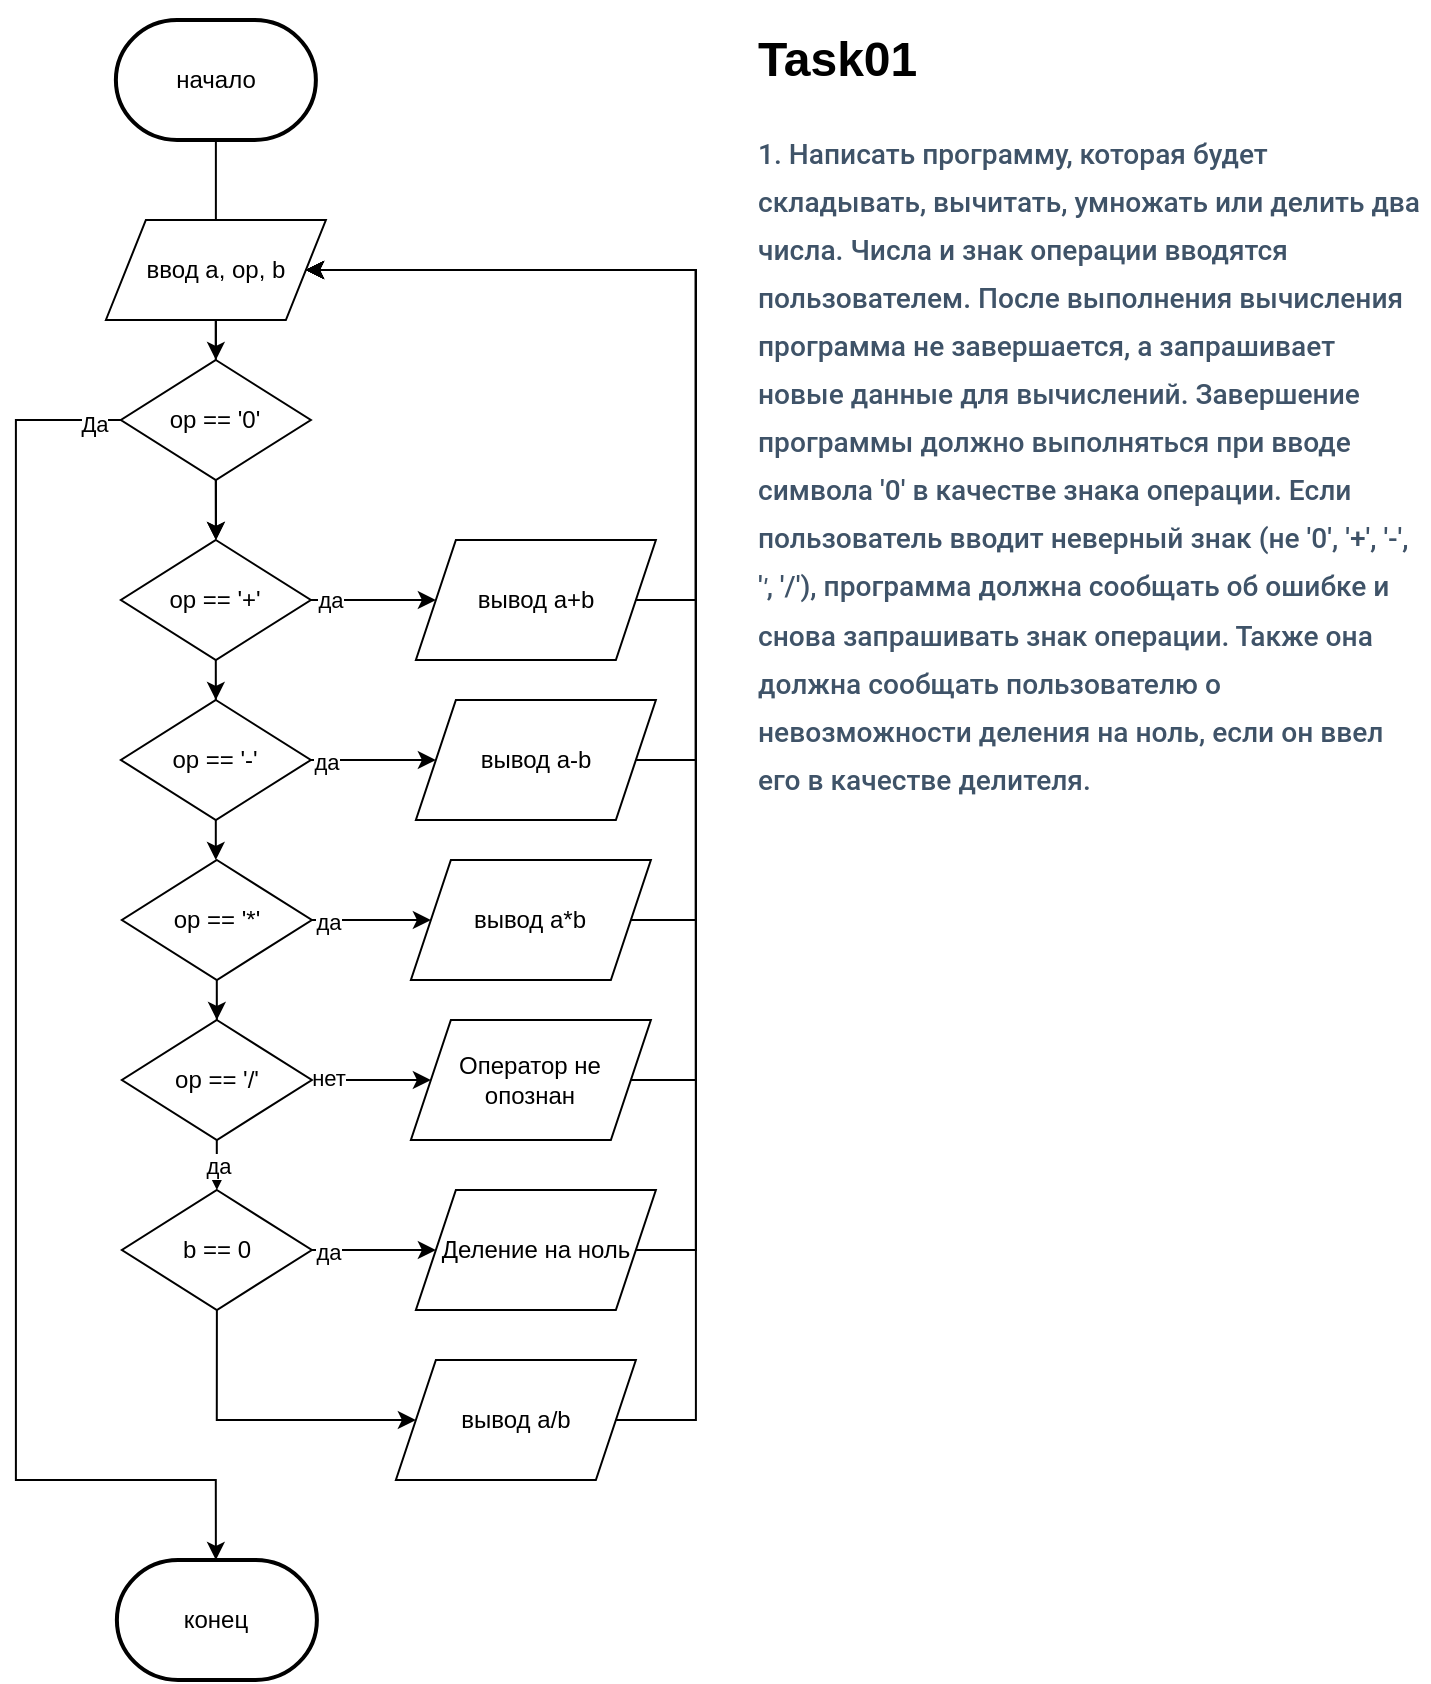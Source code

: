 <mxfile version="13.9.9" type="device" pages="6"><diagram id="C5RBs43oDa-KdzZeNtuy" name="Task01"><mxGraphModel dx="811" dy="464" grid="1" gridSize="10" guides="1" tooltips="1" connect="1" arrows="1" fold="1" page="1" pageScale="1" pageWidth="827" pageHeight="1169" math="0" shadow="0"><root><mxCell id="WIyWlLk6GJQsqaUBKTNV-0"/><mxCell id="WIyWlLk6GJQsqaUBKTNV-1" parent="WIyWlLk6GJQsqaUBKTNV-0"/><mxCell id="0JTRksXF3s8dK3sv2zj2-13" value="" style="edgeStyle=orthogonalEdgeStyle;rounded=0;orthogonalLoop=1;jettySize=auto;html=1;" parent="WIyWlLk6GJQsqaUBKTNV-1" source="0JTRksXF3s8dK3sv2zj2-0" target="0JTRksXF3s8dK3sv2zj2-2" edge="1"><mxGeometry relative="1" as="geometry"/></mxCell><mxCell id="0JTRksXF3s8dK3sv2zj2-0" value="начало" style="strokeWidth=2;html=1;shape=mxgraph.flowchart.terminator;whiteSpace=wrap;" parent="WIyWlLk6GJQsqaUBKTNV-1" vertex="1"><mxGeometry x="113.94" y="50" width="100" height="60" as="geometry"/></mxCell><mxCell id="0JTRksXF3s8dK3sv2zj2-12" value="" style="edgeStyle=orthogonalEdgeStyle;rounded=0;orthogonalLoop=1;jettySize=auto;html=1;" parent="WIyWlLk6GJQsqaUBKTNV-1" source="0JTRksXF3s8dK3sv2zj2-1" edge="1"><mxGeometry relative="1" as="geometry"><mxPoint x="164.023" y="310.041" as="targetPoint"/></mxGeometry></mxCell><mxCell id="0JTRksXF3s8dK3sv2zj2-1" value="ввод a, op, b" style="shape=parallelogram;perimeter=parallelogramPerimeter;whiteSpace=wrap;html=1;fixedSize=1;" parent="WIyWlLk6GJQsqaUBKTNV-1" vertex="1"><mxGeometry x="108.94" y="150" width="110" height="50" as="geometry"/></mxCell><mxCell id="0JTRksXF3s8dK3sv2zj2-11" style="edgeStyle=orthogonalEdgeStyle;rounded=0;orthogonalLoop=1;jettySize=auto;html=1;entryX=0.5;entryY=0;entryDx=0;entryDy=0;" parent="WIyWlLk6GJQsqaUBKTNV-1" source="0JTRksXF3s8dK3sv2zj2-2" edge="1"><mxGeometry relative="1" as="geometry"><mxPoint x="163.94" y="310" as="targetPoint"/></mxGeometry></mxCell><mxCell id="0JTRksXF3s8dK3sv2zj2-53" style="edgeStyle=orthogonalEdgeStyle;rounded=0;orthogonalLoop=1;jettySize=auto;html=1;" parent="WIyWlLk6GJQsqaUBKTNV-1" source="0JTRksXF3s8dK3sv2zj2-2" edge="1"><mxGeometry relative="1" as="geometry"><mxPoint x="163.94" y="820" as="targetPoint"/><Array as="points"><mxPoint x="63.94" y="250"/><mxPoint x="63.94" y="780"/><mxPoint x="163.94" y="780"/></Array></mxGeometry></mxCell><mxCell id="0JTRksXF3s8dK3sv2zj2-54" value="Да" style="edgeLabel;html=1;align=center;verticalAlign=middle;resizable=0;points=[];" parent="0JTRksXF3s8dK3sv2zj2-53" vertex="1" connectable="0"><mxGeometry x="-0.964" y="2" relative="1" as="geometry"><mxPoint x="-1" as="offset"/></mxGeometry></mxCell><mxCell id="0JTRksXF3s8dK3sv2zj2-2" value="op == '0'" style="rhombus;whiteSpace=wrap;html=1;" parent="WIyWlLk6GJQsqaUBKTNV-1" vertex="1"><mxGeometry x="116.44" y="220" width="95" height="60" as="geometry"/></mxCell><mxCell id="0JTRksXF3s8dK3sv2zj2-20" value="" style="edgeStyle=orthogonalEdgeStyle;rounded=0;orthogonalLoop=1;jettySize=auto;html=1;entryX=0;entryY=0.5;entryDx=0;entryDy=0;" parent="WIyWlLk6GJQsqaUBKTNV-1" source="0JTRksXF3s8dK3sv2zj2-18" target="0JTRksXF3s8dK3sv2zj2-21" edge="1"><mxGeometry relative="1" as="geometry"><mxPoint x="278.94" y="340" as="targetPoint"/></mxGeometry></mxCell><mxCell id="0JTRksXF3s8dK3sv2zj2-39" value="да" style="edgeLabel;html=1;align=center;verticalAlign=middle;resizable=0;points=[];" parent="0JTRksXF3s8dK3sv2zj2-20" vertex="1" connectable="0"><mxGeometry x="-0.709" relative="1" as="geometry"><mxPoint as="offset"/></mxGeometry></mxCell><mxCell id="0JTRksXF3s8dK3sv2zj2-31" value="" style="edgeStyle=orthogonalEdgeStyle;rounded=0;orthogonalLoop=1;jettySize=auto;html=1;entryX=0.5;entryY=0;entryDx=0;entryDy=0;" parent="WIyWlLk6GJQsqaUBKTNV-1" source="0JTRksXF3s8dK3sv2zj2-18" target="0JTRksXF3s8dK3sv2zj2-23" edge="1"><mxGeometry relative="1" as="geometry"><mxPoint x="161.94" y="400" as="targetPoint"/></mxGeometry></mxCell><mxCell id="0JTRksXF3s8dK3sv2zj2-18" value="op == '+'" style="rhombus;whiteSpace=wrap;html=1;" parent="WIyWlLk6GJQsqaUBKTNV-1" vertex="1"><mxGeometry x="116.44" y="310" width="95" height="60" as="geometry"/></mxCell><mxCell id="0JTRksXF3s8dK3sv2zj2-28" style="edgeStyle=orthogonalEdgeStyle;rounded=0;orthogonalLoop=1;jettySize=auto;html=1;entryX=1;entryY=0.5;entryDx=0;entryDy=0;exitX=1;exitY=0.5;exitDx=0;exitDy=0;" parent="WIyWlLk6GJQsqaUBKTNV-1" source="0JTRksXF3s8dK3sv2zj2-21" target="0JTRksXF3s8dK3sv2zj2-1" edge="1"><mxGeometry relative="1" as="geometry"><Array as="points"><mxPoint x="403.94" y="340"/><mxPoint x="403.94" y="175"/></Array></mxGeometry></mxCell><mxCell id="0JTRksXF3s8dK3sv2zj2-21" value="вывод a+b" style="shape=parallelogram;perimeter=parallelogramPerimeter;whiteSpace=wrap;html=1;fixedSize=1;" parent="WIyWlLk6GJQsqaUBKTNV-1" vertex="1"><mxGeometry x="263.94" y="310" width="120" height="60" as="geometry"/></mxCell><mxCell id="0JTRksXF3s8dK3sv2zj2-22" value="" style="edgeStyle=orthogonalEdgeStyle;rounded=0;orthogonalLoop=1;jettySize=auto;html=1;entryX=0;entryY=0.5;entryDx=0;entryDy=0;" parent="WIyWlLk6GJQsqaUBKTNV-1" source="0JTRksXF3s8dK3sv2zj2-23" target="0JTRksXF3s8dK3sv2zj2-24" edge="1"><mxGeometry relative="1" as="geometry"><mxPoint x="278.94" y="420" as="targetPoint"/></mxGeometry></mxCell><mxCell id="0JTRksXF3s8dK3sv2zj2-40" value="да" style="edgeLabel;html=1;align=center;verticalAlign=middle;resizable=0;points=[];" parent="0JTRksXF3s8dK3sv2zj2-22" vertex="1" connectable="0"><mxGeometry x="-0.773" y="-1" relative="1" as="geometry"><mxPoint as="offset"/></mxGeometry></mxCell><mxCell id="0JTRksXF3s8dK3sv2zj2-32" style="edgeStyle=orthogonalEdgeStyle;rounded=0;orthogonalLoop=1;jettySize=auto;html=1;entryX=0.5;entryY=0;entryDx=0;entryDy=0;" parent="WIyWlLk6GJQsqaUBKTNV-1" source="0JTRksXF3s8dK3sv2zj2-23" target="0JTRksXF3s8dK3sv2zj2-26" edge="1"><mxGeometry relative="1" as="geometry"/></mxCell><mxCell id="0JTRksXF3s8dK3sv2zj2-23" value="op == '-'" style="rhombus;whiteSpace=wrap;html=1;" parent="WIyWlLk6GJQsqaUBKTNV-1" vertex="1"><mxGeometry x="116.44" y="390" width="95" height="60" as="geometry"/></mxCell><mxCell id="0JTRksXF3s8dK3sv2zj2-29" style="edgeStyle=orthogonalEdgeStyle;rounded=0;orthogonalLoop=1;jettySize=auto;html=1;entryX=1;entryY=0.5;entryDx=0;entryDy=0;" parent="WIyWlLk6GJQsqaUBKTNV-1" source="0JTRksXF3s8dK3sv2zj2-24" target="0JTRksXF3s8dK3sv2zj2-1" edge="1"><mxGeometry relative="1" as="geometry"><mxPoint x="433.94" y="260" as="targetPoint"/><Array as="points"><mxPoint x="403.94" y="420"/><mxPoint x="403.94" y="175"/></Array></mxGeometry></mxCell><mxCell id="0JTRksXF3s8dK3sv2zj2-24" value="вывод a-b" style="shape=parallelogram;perimeter=parallelogramPerimeter;whiteSpace=wrap;html=1;fixedSize=1;" parent="WIyWlLk6GJQsqaUBKTNV-1" vertex="1"><mxGeometry x="263.94" y="390" width="120" height="60" as="geometry"/></mxCell><mxCell id="0JTRksXF3s8dK3sv2zj2-25" value="" style="edgeStyle=orthogonalEdgeStyle;rounded=0;orthogonalLoop=1;jettySize=auto;html=1;entryX=0;entryY=0.5;entryDx=0;entryDy=0;" parent="WIyWlLk6GJQsqaUBKTNV-1" source="0JTRksXF3s8dK3sv2zj2-26" target="0JTRksXF3s8dK3sv2zj2-27" edge="1"><mxGeometry relative="1" as="geometry"><mxPoint x="276.44" y="500" as="targetPoint"/></mxGeometry></mxCell><mxCell id="0JTRksXF3s8dK3sv2zj2-41" value="да" style="edgeLabel;html=1;align=center;verticalAlign=middle;resizable=0;points=[];" parent="0JTRksXF3s8dK3sv2zj2-25" vertex="1" connectable="0"><mxGeometry x="-0.751" y="-1" relative="1" as="geometry"><mxPoint as="offset"/></mxGeometry></mxCell><mxCell id="0JTRksXF3s8dK3sv2zj2-34" style="edgeStyle=orthogonalEdgeStyle;rounded=0;orthogonalLoop=1;jettySize=auto;html=1;entryX=0.5;entryY=0;entryDx=0;entryDy=0;" parent="WIyWlLk6GJQsqaUBKTNV-1" source="0JTRksXF3s8dK3sv2zj2-26" target="0JTRksXF3s8dK3sv2zj2-33" edge="1"><mxGeometry relative="1" as="geometry"/></mxCell><mxCell id="0JTRksXF3s8dK3sv2zj2-26" value="op == '*'" style="rhombus;whiteSpace=wrap;html=1;" parent="WIyWlLk6GJQsqaUBKTNV-1" vertex="1"><mxGeometry x="116.94" y="470" width="95" height="60" as="geometry"/></mxCell><mxCell id="0JTRksXF3s8dK3sv2zj2-30" style="edgeStyle=orthogonalEdgeStyle;rounded=0;orthogonalLoop=1;jettySize=auto;html=1;entryX=1;entryY=0.5;entryDx=0;entryDy=0;" parent="WIyWlLk6GJQsqaUBKTNV-1" source="0JTRksXF3s8dK3sv2zj2-27" target="0JTRksXF3s8dK3sv2zj2-1" edge="1"><mxGeometry relative="1" as="geometry"><Array as="points"><mxPoint x="403.94" y="500"/><mxPoint x="403.94" y="175"/></Array></mxGeometry></mxCell><mxCell id="0JTRksXF3s8dK3sv2zj2-27" value="вывод a*b" style="shape=parallelogram;perimeter=parallelogramPerimeter;whiteSpace=wrap;html=1;fixedSize=1;" parent="WIyWlLk6GJQsqaUBKTNV-1" vertex="1"><mxGeometry x="261.44" y="470" width="120" height="60" as="geometry"/></mxCell><mxCell id="0JTRksXF3s8dK3sv2zj2-36" style="edgeStyle=orthogonalEdgeStyle;rounded=0;orthogonalLoop=1;jettySize=auto;html=1;entryX=0.5;entryY=0;entryDx=0;entryDy=0;" parent="WIyWlLk6GJQsqaUBKTNV-1" source="0JTRksXF3s8dK3sv2zj2-33" target="0JTRksXF3s8dK3sv2zj2-35" edge="1"><mxGeometry relative="1" as="geometry"/></mxCell><mxCell id="0JTRksXF3s8dK3sv2zj2-38" value="да" style="edgeLabel;html=1;align=center;verticalAlign=middle;resizable=0;points=[];" parent="0JTRksXF3s8dK3sv2zj2-36" vertex="1" connectable="0"><mxGeometry x="-0.004" relative="1" as="geometry"><mxPoint as="offset"/></mxGeometry></mxCell><mxCell id="0JTRksXF3s8dK3sv2zj2-43" value="" style="edgeStyle=orthogonalEdgeStyle;rounded=0;orthogonalLoop=1;jettySize=auto;html=1;" parent="WIyWlLk6GJQsqaUBKTNV-1" source="0JTRksXF3s8dK3sv2zj2-33" target="0JTRksXF3s8dK3sv2zj2-42" edge="1"><mxGeometry relative="1" as="geometry"/></mxCell><mxCell id="0JTRksXF3s8dK3sv2zj2-57" value="нет" style="edgeLabel;html=1;align=center;verticalAlign=middle;resizable=0;points=[];" parent="0JTRksXF3s8dK3sv2zj2-43" vertex="1" connectable="0"><mxGeometry x="-0.742" y="1" relative="1" as="geometry"><mxPoint as="offset"/></mxGeometry></mxCell><mxCell id="0JTRksXF3s8dK3sv2zj2-33" value="op == '/'" style="rhombus;whiteSpace=wrap;html=1;" parent="WIyWlLk6GJQsqaUBKTNV-1" vertex="1"><mxGeometry x="116.94" y="550" width="95" height="60" as="geometry"/></mxCell><mxCell id="0JTRksXF3s8dK3sv2zj2-46" value="" style="edgeStyle=orthogonalEdgeStyle;rounded=0;orthogonalLoop=1;jettySize=auto;html=1;" parent="WIyWlLk6GJQsqaUBKTNV-1" source="0JTRksXF3s8dK3sv2zj2-35" target="0JTRksXF3s8dK3sv2zj2-45" edge="1"><mxGeometry relative="1" as="geometry"/></mxCell><mxCell id="0JTRksXF3s8dK3sv2zj2-49" value="да" style="edgeLabel;html=1;align=center;verticalAlign=middle;resizable=0;points=[];" parent="0JTRksXF3s8dK3sv2zj2-46" vertex="1" connectable="0"><mxGeometry x="-0.748" y="-1" relative="1" as="geometry"><mxPoint as="offset"/></mxGeometry></mxCell><mxCell id="0JTRksXF3s8dK3sv2zj2-50" style="edgeStyle=orthogonalEdgeStyle;rounded=0;orthogonalLoop=1;jettySize=auto;html=1;entryX=0;entryY=0.5;entryDx=0;entryDy=0;exitX=0.5;exitY=1;exitDx=0;exitDy=0;" parent="WIyWlLk6GJQsqaUBKTNV-1" source="0JTRksXF3s8dK3sv2zj2-35" target="0JTRksXF3s8dK3sv2zj2-48" edge="1"><mxGeometry relative="1" as="geometry"><Array as="points"><mxPoint x="164.94" y="750"/></Array></mxGeometry></mxCell><mxCell id="0JTRksXF3s8dK3sv2zj2-35" value="b == 0" style="rhombus;whiteSpace=wrap;html=1;" parent="WIyWlLk6GJQsqaUBKTNV-1" vertex="1"><mxGeometry x="116.94" y="635" width="95" height="60" as="geometry"/></mxCell><mxCell id="0JTRksXF3s8dK3sv2zj2-44" style="edgeStyle=orthogonalEdgeStyle;rounded=0;orthogonalLoop=1;jettySize=auto;html=1;entryX=1;entryY=0.5;entryDx=0;entryDy=0;" parent="WIyWlLk6GJQsqaUBKTNV-1" source="0JTRksXF3s8dK3sv2zj2-42" target="0JTRksXF3s8dK3sv2zj2-1" edge="1"><mxGeometry relative="1" as="geometry"><mxPoint x="403.94" y="240" as="targetPoint"/><Array as="points"><mxPoint x="403.94" y="580"/><mxPoint x="403.94" y="175"/></Array></mxGeometry></mxCell><mxCell id="0JTRksXF3s8dK3sv2zj2-42" value="Оператор не опознан" style="shape=parallelogram;perimeter=parallelogramPerimeter;whiteSpace=wrap;html=1;fixedSize=1;" parent="WIyWlLk6GJQsqaUBKTNV-1" vertex="1"><mxGeometry x="261.44" y="550" width="120" height="60" as="geometry"/></mxCell><mxCell id="0JTRksXF3s8dK3sv2zj2-47" style="edgeStyle=orthogonalEdgeStyle;rounded=0;orthogonalLoop=1;jettySize=auto;html=1;entryX=1;entryY=0.5;entryDx=0;entryDy=0;exitX=1;exitY=0.5;exitDx=0;exitDy=0;" parent="WIyWlLk6GJQsqaUBKTNV-1" source="0JTRksXF3s8dK3sv2zj2-45" target="0JTRksXF3s8dK3sv2zj2-1" edge="1"><mxGeometry relative="1" as="geometry"><mxPoint x="453.94" y="470" as="targetPoint"/><Array as="points"><mxPoint x="403.94" y="665"/><mxPoint x="403.94" y="175"/></Array></mxGeometry></mxCell><mxCell id="0JTRksXF3s8dK3sv2zj2-45" value="Деление на ноль" style="shape=parallelogram;perimeter=parallelogramPerimeter;whiteSpace=wrap;html=1;fixedSize=1;" parent="WIyWlLk6GJQsqaUBKTNV-1" vertex="1"><mxGeometry x="263.94" y="635" width="120" height="60" as="geometry"/></mxCell><mxCell id="0JTRksXF3s8dK3sv2zj2-51" style="edgeStyle=orthogonalEdgeStyle;rounded=0;orthogonalLoop=1;jettySize=auto;html=1;entryX=1;entryY=0.5;entryDx=0;entryDy=0;" parent="WIyWlLk6GJQsqaUBKTNV-1" source="0JTRksXF3s8dK3sv2zj2-48" target="0JTRksXF3s8dK3sv2zj2-1" edge="1"><mxGeometry relative="1" as="geometry"><Array as="points"><mxPoint x="403.94" y="750"/><mxPoint x="403.94" y="175"/></Array></mxGeometry></mxCell><mxCell id="0JTRksXF3s8dK3sv2zj2-48" value="вывод a/b" style="shape=parallelogram;perimeter=parallelogramPerimeter;whiteSpace=wrap;html=1;fixedSize=1;" parent="WIyWlLk6GJQsqaUBKTNV-1" vertex="1"><mxGeometry x="253.94" y="720" width="120" height="60" as="geometry"/></mxCell><mxCell id="0JTRksXF3s8dK3sv2zj2-55" value="конец" style="strokeWidth=2;html=1;shape=mxgraph.flowchart.terminator;whiteSpace=wrap;" parent="WIyWlLk6GJQsqaUBKTNV-1" vertex="1"><mxGeometry x="114.44" y="820" width="100" height="60" as="geometry"/></mxCell><mxCell id="0JTRksXF3s8dK3sv2zj2-56" value="&lt;h1&gt;Task01&lt;/h1&gt;&lt;h3 style=&quot;box-sizing: border-box ; font-family: &amp;#34;roboto&amp;#34; , &amp;#34;san francisco&amp;#34; , &amp;#34;helvetica neue&amp;#34; , &amp;#34;helvetica&amp;#34; , &amp;#34;arial&amp;#34; ; font-weight: 500 ; line-height: 24px ; color: rgb(63 , 83 , 104) ; margin-top: 20px ; margin-bottom: 10px ; background-color: rgb(255 , 255 , 255)&quot;&gt;1. Написать программу, которая будет складывать, вычитать, умножать или делить два числа. Числа и знак операции вводятся пользователем. После выполнения вычисления программа не завершается, а запрашивает новые данные для вычислений. Завершение программы должно выполняться при вводе символа '0' в качестве знака операции. Если пользователь вводит неверный знак (не '0', '+', '-', '&lt;em style=&quot;box-sizing: border-box ; font-size: 12px&quot;&gt;'&lt;/em&gt;, '/'), программа должна сообщать об ошибке и снова запрашивать знак операции. Также она должна сообщать пользователю о невозможности деления на ноль, если он ввел его в качестве делителя.&lt;/h3&gt;" style="text;html=1;strokeColor=none;fillColor=none;spacing=5;spacingTop=-20;whiteSpace=wrap;overflow=hidden;rounded=0;" parent="WIyWlLk6GJQsqaUBKTNV-1" vertex="1"><mxGeometry x="430" y="50" width="340" height="420" as="geometry"/></mxCell></root></mxGraphModel></diagram><diagram id="2fRxEbc9O72jCH9GeQb-" name="Task02"><mxGraphModel dx="811" dy="464" grid="1" gridSize="10" guides="1" tooltips="1" connect="1" arrows="1" fold="1" page="1" pageScale="1" pageWidth="827" pageHeight="1169" math="0" shadow="0"><root><mxCell id="8R_5zqfQxsj7aDUpo_Ih-0"/><mxCell id="8R_5zqfQxsj7aDUpo_Ih-1" parent="8R_5zqfQxsj7aDUpo_Ih-0"/><mxCell id="8R_5zqfQxsj7aDUpo_Ih-2" value="&lt;h1&gt;Task02&lt;/h1&gt;&lt;h3 style=&quot;box-sizing: border-box ; font-family: &amp;#34;roboto&amp;#34; , &amp;#34;san francisco&amp;#34; , &amp;#34;helvetica neue&amp;#34; , &amp;#34;helvetica&amp;#34; , &amp;#34;arial&amp;#34; ; font-weight: 500 ; line-height: 24px ; color: rgb(63 , 83 , 104) ; margin-top: 20px ; margin-bottom: 10px ; background-color: rgb(255 , 255 , 255)&quot;&gt;&lt;font style=&quot;font-size: 12px&quot;&gt;2. Посчитать четные и нечетные цифры введенного натурального числа. Например, если введено число 34560, в нем 3 четные цифры (4, 6 и 0) и 2 нечетные (3 и 5).&lt;/font&gt;&lt;/h3&gt;" style="text;html=1;strokeColor=none;fillColor=none;spacing=5;spacingTop=-20;whiteSpace=wrap;overflow=hidden;rounded=0;" parent="8R_5zqfQxsj7aDUpo_Ih-1" vertex="1"><mxGeometry x="430" y="60" width="290" height="160" as="geometry"/></mxCell><mxCell id="8R_5zqfQxsj7aDUpo_Ih-5" style="edgeStyle=orthogonalEdgeStyle;rounded=0;orthogonalLoop=1;jettySize=auto;html=1;entryX=0.5;entryY=0;entryDx=0;entryDy=0;" parent="8R_5zqfQxsj7aDUpo_Ih-1" source="8R_5zqfQxsj7aDUpo_Ih-3" target="8R_5zqfQxsj7aDUpo_Ih-4" edge="1"><mxGeometry relative="1" as="geometry"/></mxCell><mxCell id="8R_5zqfQxsj7aDUpo_Ih-3" value="начало" style="strokeWidth=2;html=1;shape=mxgraph.flowchart.terminator;whiteSpace=wrap;" parent="8R_5zqfQxsj7aDUpo_Ih-1" vertex="1"><mxGeometry x="270" y="60" width="100" height="60" as="geometry"/></mxCell><mxCell id="8R_5zqfQxsj7aDUpo_Ih-20" value="" style="edgeStyle=orthogonalEdgeStyle;rounded=0;orthogonalLoop=1;jettySize=auto;html=1;" parent="8R_5zqfQxsj7aDUpo_Ih-1" source="8R_5zqfQxsj7aDUpo_Ih-4" target="8R_5zqfQxsj7aDUpo_Ih-9" edge="1"><mxGeometry relative="1" as="geometry"/></mxCell><mxCell id="8R_5zqfQxsj7aDUpo_Ih-4" value="ввод n" style="shape=parallelogram;html=1;strokeWidth=2;perimeter=parallelogramPerimeter;whiteSpace=wrap;rounded=1;arcSize=12;size=0.23;" parent="8R_5zqfQxsj7aDUpo_Ih-1" vertex="1"><mxGeometry x="270" y="160" width="100" height="60" as="geometry"/></mxCell><mxCell id="8R_5zqfQxsj7aDUpo_Ih-8" value="" style="edgeStyle=orthogonalEdgeStyle;rounded=0;orthogonalLoop=1;jettySize=auto;html=1;entryX=0.5;entryY=0;entryDx=0;entryDy=0;" parent="8R_5zqfQxsj7aDUpo_Ih-1" source="8R_5zqfQxsj7aDUpo_Ih-6" target="8R_5zqfQxsj7aDUpo_Ih-10" edge="1"><mxGeometry relative="1" as="geometry"><mxPoint x="320" y="440" as="targetPoint"/></mxGeometry></mxCell><mxCell id="8R_5zqfQxsj7aDUpo_Ih-22" value="Да" style="edgeLabel;html=1;align=center;verticalAlign=middle;resizable=0;points=[];" parent="8R_5zqfQxsj7aDUpo_Ih-8" vertex="1" connectable="0"><mxGeometry x="-0.76" y="-1" relative="1" as="geometry"><mxPoint as="offset"/></mxGeometry></mxCell><mxCell id="8R_5zqfQxsj7aDUpo_Ih-6" value="while n &amp;gt; 0" style="rhombus;whiteSpace=wrap;html=1;" parent="8R_5zqfQxsj7aDUpo_Ih-1" vertex="1"><mxGeometry x="272.5" y="340" width="95" height="60" as="geometry"/></mxCell><mxCell id="8R_5zqfQxsj7aDUpo_Ih-21" value="" style="edgeStyle=orthogonalEdgeStyle;rounded=0;orthogonalLoop=1;jettySize=auto;html=1;" parent="8R_5zqfQxsj7aDUpo_Ih-1" source="8R_5zqfQxsj7aDUpo_Ih-9" target="8R_5zqfQxsj7aDUpo_Ih-6" edge="1"><mxGeometry relative="1" as="geometry"/></mxCell><mxCell id="8R_5zqfQxsj7aDUpo_Ih-9" value="n_odd = 0&lt;br&gt;n_even = 0" style="rounded=0;whiteSpace=wrap;html=1;" parent="8R_5zqfQxsj7aDUpo_Ih-1" vertex="1"><mxGeometry x="260" y="250" width="120" height="60" as="geometry"/></mxCell><mxCell id="8R_5zqfQxsj7aDUpo_Ih-13" value="" style="edgeStyle=orthogonalEdgeStyle;rounded=0;orthogonalLoop=1;jettySize=auto;html=1;" parent="8R_5zqfQxsj7aDUpo_Ih-1" source="8R_5zqfQxsj7aDUpo_Ih-10" target="8R_5zqfQxsj7aDUpo_Ih-11" edge="1"><mxGeometry relative="1" as="geometry"><Array as="points"><mxPoint x="320" y="552.5"/></Array></mxGeometry></mxCell><mxCell id="8R_5zqfQxsj7aDUpo_Ih-14" value="да" style="edgeLabel;html=1;align=center;verticalAlign=middle;resizable=0;points=[];" parent="8R_5zqfQxsj7aDUpo_Ih-13" vertex="1" connectable="0"><mxGeometry x="-0.72" y="1" relative="1" as="geometry"><mxPoint as="offset"/></mxGeometry></mxCell><mxCell id="8R_5zqfQxsj7aDUpo_Ih-16" value="" style="edgeStyle=orthogonalEdgeStyle;rounded=0;orthogonalLoop=1;jettySize=auto;html=1;" parent="8R_5zqfQxsj7aDUpo_Ih-1" source="8R_5zqfQxsj7aDUpo_Ih-10" target="8R_5zqfQxsj7aDUpo_Ih-12" edge="1"><mxGeometry relative="1" as="geometry"/></mxCell><mxCell id="8R_5zqfQxsj7aDUpo_Ih-24" style="edgeStyle=orthogonalEdgeStyle;rounded=0;orthogonalLoop=1;jettySize=auto;html=1;entryX=0.5;entryY=0;entryDx=0;entryDy=0;" parent="8R_5zqfQxsj7aDUpo_Ih-1" source="8R_5zqfQxsj7aDUpo_Ih-10" target="8R_5zqfQxsj7aDUpo_Ih-23" edge="1"><mxGeometry relative="1" as="geometry"><mxPoint x="420" y="592.5" as="targetPoint"/><Array as="points"><mxPoint x="440" y="470.5"/><mxPoint x="440" y="572.5"/><mxPoint x="320" y="572.5"/></Array></mxGeometry></mxCell><mxCell id="8R_5zqfQxsj7aDUpo_Ih-10" value="&amp;nbsp;n % 10 % 2&amp;nbsp;&amp;nbsp;== 0 ?" style="rhombus;whiteSpace=wrap;html=1;" parent="8R_5zqfQxsj7aDUpo_Ih-1" vertex="1"><mxGeometry x="258.25" y="440" width="123.5" height="60" as="geometry"/></mxCell><mxCell id="8R_5zqfQxsj7aDUpo_Ih-19" style="edgeStyle=orthogonalEdgeStyle;rounded=0;orthogonalLoop=1;jettySize=auto;html=1;entryX=0;entryY=0.5;entryDx=0;entryDy=0;" parent="8R_5zqfQxsj7aDUpo_Ih-1" source="8R_5zqfQxsj7aDUpo_Ih-11" target="8R_5zqfQxsj7aDUpo_Ih-6" edge="1"><mxGeometry relative="1" as="geometry"><mxPoint x="50" y="360" as="targetPoint"/><Array as="points"><mxPoint x="50" y="550"/><mxPoint x="50" y="370"/></Array></mxGeometry></mxCell><mxCell id="8R_5zqfQxsj7aDUpo_Ih-11" value="n_even += 1" style="rounded=0;whiteSpace=wrap;html=1;" parent="8R_5zqfQxsj7aDUpo_Ih-1" vertex="1"><mxGeometry x="90" y="520" width="120" height="60" as="geometry"/></mxCell><mxCell id="8R_5zqfQxsj7aDUpo_Ih-18" style="edgeStyle=orthogonalEdgeStyle;rounded=0;orthogonalLoop=1;jettySize=auto;html=1;entryX=0;entryY=0.5;entryDx=0;entryDy=0;exitX=0;exitY=0.5;exitDx=0;exitDy=0;" parent="8R_5zqfQxsj7aDUpo_Ih-1" source="8R_5zqfQxsj7aDUpo_Ih-12" target="8R_5zqfQxsj7aDUpo_Ih-6" edge="1"><mxGeometry relative="1" as="geometry"><mxPoint x="70" y="380" as="targetPoint"/><Array as="points"><mxPoint x="50" y="470"/><mxPoint x="50" y="370"/></Array></mxGeometry></mxCell><mxCell id="8R_5zqfQxsj7aDUpo_Ih-12" value="n_odd +=1" style="rounded=0;whiteSpace=wrap;html=1;" parent="8R_5zqfQxsj7aDUpo_Ih-1" vertex="1"><mxGeometry x="90" y="440" width="120" height="60" as="geometry"/></mxCell><mxCell id="8R_5zqfQxsj7aDUpo_Ih-26" style="edgeStyle=orthogonalEdgeStyle;rounded=0;orthogonalLoop=1;jettySize=auto;html=1;entryX=0.5;entryY=0;entryDx=0;entryDy=0;entryPerimeter=0;" parent="8R_5zqfQxsj7aDUpo_Ih-1" source="8R_5zqfQxsj7aDUpo_Ih-23" target="8R_5zqfQxsj7aDUpo_Ih-25" edge="1"><mxGeometry relative="1" as="geometry"/></mxCell><mxCell id="8R_5zqfQxsj7aDUpo_Ih-23" value="Вывод&lt;br&gt;n_odd, n_even" style="shape=parallelogram;perimeter=parallelogramPerimeter;whiteSpace=wrap;html=1;fixedSize=1;" parent="8R_5zqfQxsj7aDUpo_Ih-1" vertex="1"><mxGeometry x="260" y="602.5" width="120" height="60" as="geometry"/></mxCell><mxCell id="8R_5zqfQxsj7aDUpo_Ih-25" value="конец" style="strokeWidth=2;html=1;shape=mxgraph.flowchart.terminator;whiteSpace=wrap;" parent="8R_5zqfQxsj7aDUpo_Ih-1" vertex="1"><mxGeometry x="270.0" y="692.5" width="100" height="60" as="geometry"/></mxCell><mxCell id="AWnABtvyimjWJW05tIp--0" value="n //=10" style="whiteSpace=wrap;html=1;" parent="8R_5zqfQxsj7aDUpo_Ih-1" vertex="1"><mxGeometry x="90" y="340" width="120" height="60" as="geometry"/></mxCell></root></mxGraphModel></diagram><diagram id="slUqGkoP0_bhrj-aw3yN" name="Task03"><mxGraphModel dx="811" dy="464" grid="1" gridSize="10" guides="1" tooltips="1" connect="1" arrows="1" fold="1" page="1" pageScale="1" pageWidth="827" pageHeight="1169" math="0" shadow="0"><root><mxCell id="3u9dsrU4MED7tWs5nNIw-0"/><mxCell id="3u9dsrU4MED7tWs5nNIw-1" parent="3u9dsrU4MED7tWs5nNIw-0"/><mxCell id="ImIH2XEk9C34N_QN3_-j-0" value="&lt;h1 style=&quot;font-size: 23px&quot;&gt;Task03&lt;/h1&gt;&lt;h3 style=&quot;box-sizing: border-box ; font-family: &amp;#34;roboto&amp;#34; , &amp;#34;san francisco&amp;#34; , &amp;#34;helvetica neue&amp;#34; , &amp;#34;helvetica&amp;#34; , &amp;#34;arial&amp;#34; ; font-weight: 500 ; line-height: 24px ; color: rgb(63 , 83 , 104) ; margin-top: 20px ; margin-bottom: 10px ; background-color: rgb(255 , 255 , 255)&quot;&gt;&lt;font style=&quot;font-size: 12px&quot;&gt;3. Сформировать из введенного числа обратное по порядку входящих в него цифр и вывести на экран. Например, если введено число 3486, надо вывести 6843.&lt;/font&gt;&lt;/h3&gt;&lt;p&gt;&lt;font style=&quot;font-size: 12px&quot;&gt;.&lt;/font&gt;&lt;/p&gt;" style="text;html=1;strokeColor=none;fillColor=none;spacing=5;spacingTop=-20;whiteSpace=wrap;overflow=hidden;rounded=0;" vertex="1" parent="3u9dsrU4MED7tWs5nNIw-1"><mxGeometry x="490" y="25" width="300" height="150" as="geometry"/></mxCell><mxCell id="kaQV2O8Ec2sgVP9YFlD9-0" style="edgeStyle=orthogonalEdgeStyle;rounded=0;orthogonalLoop=1;jettySize=auto;html=1;entryX=0.5;entryY=0;entryDx=0;entryDy=0;" edge="1" parent="3u9dsrU4MED7tWs5nNIw-1" source="kaQV2O8Ec2sgVP9YFlD9-1" target="kaQV2O8Ec2sgVP9YFlD9-2"><mxGeometry relative="1" as="geometry"/></mxCell><mxCell id="kaQV2O8Ec2sgVP9YFlD9-1" value="начало" style="strokeWidth=2;html=1;shape=mxgraph.flowchart.terminator;whiteSpace=wrap;" vertex="1" parent="3u9dsrU4MED7tWs5nNIw-1"><mxGeometry x="314" y="25" width="100" height="60" as="geometry"/></mxCell><mxCell id="hGFywcnDjs35iTWF66Mz-1" style="edgeStyle=orthogonalEdgeStyle;rounded=0;orthogonalLoop=1;jettySize=auto;html=1;" edge="1" parent="3u9dsrU4MED7tWs5nNIw-1" source="kaQV2O8Ec2sgVP9YFlD9-2" target="hGFywcnDjs35iTWF66Mz-0"><mxGeometry relative="1" as="geometry"/></mxCell><mxCell id="kaQV2O8Ec2sgVP9YFlD9-2" value="ввод n" style="shape=parallelogram;html=1;strokeWidth=2;perimeter=parallelogramPerimeter;whiteSpace=wrap;rounded=1;arcSize=12;size=0.23;" vertex="1" parent="3u9dsrU4MED7tWs5nNIw-1"><mxGeometry x="314" y="125" width="100" height="60" as="geometry"/></mxCell><mxCell id="hGFywcnDjs35iTWF66Mz-4" value="да" style="edgeStyle=orthogonalEdgeStyle;rounded=0;orthogonalLoop=1;jettySize=auto;html=1;" edge="1" parent="3u9dsrU4MED7tWs5nNIw-1" source="hGFywcnDjs35iTWF66Mz-0" target="hGFywcnDjs35iTWF66Mz-3"><mxGeometry relative="1" as="geometry"/></mxCell><mxCell id="hGFywcnDjs35iTWF66Mz-6" style="edgeStyle=orthogonalEdgeStyle;rounded=0;orthogonalLoop=1;jettySize=auto;html=1;entryX=0.5;entryY=0;entryDx=0;entryDy=0;" edge="1" parent="3u9dsrU4MED7tWs5nNIw-1" source="hGFywcnDjs35iTWF66Mz-0" target="hGFywcnDjs35iTWF66Mz-13"><mxGeometry relative="1" as="geometry"><mxPoint x="530" y="330" as="targetPoint"/></mxGeometry></mxCell><mxCell id="hGFywcnDjs35iTWF66Mz-0" value="while n &amp;gt; 0" style="rhombus;whiteSpace=wrap;html=1;" vertex="1" parent="3u9dsrU4MED7tWs5nNIw-1"><mxGeometry x="319" y="300" width="95" height="60" as="geometry"/></mxCell><mxCell id="hGFywcnDjs35iTWF66Mz-2" value="result = ''" style="rounded=0;whiteSpace=wrap;html=1;" vertex="1" parent="3u9dsrU4MED7tWs5nNIw-1"><mxGeometry x="304" y="210" width="120" height="60" as="geometry"/></mxCell><mxCell id="hGFywcnDjs35iTWF66Mz-5" style="edgeStyle=orthogonalEdgeStyle;rounded=0;orthogonalLoop=1;jettySize=auto;html=1;entryX=0;entryY=0.5;entryDx=0;entryDy=0;" edge="1" parent="3u9dsrU4MED7tWs5nNIw-1" source="hGFywcnDjs35iTWF66Mz-3" target="hGFywcnDjs35iTWF66Mz-0"><mxGeometry relative="1" as="geometry"><Array as="points"><mxPoint x="270" y="430"/><mxPoint x="270" y="330"/></Array></mxGeometry></mxCell><mxCell id="hGFywcnDjs35iTWF66Mz-3" value="result += str(n%10)&lt;br&gt;n //=10" style="whiteSpace=wrap;html=1;" vertex="1" parent="3u9dsrU4MED7tWs5nNIw-1"><mxGeometry x="306.5" y="400" width="120" height="60" as="geometry"/></mxCell><mxCell id="hGFywcnDjs35iTWF66Mz-15" style="edgeStyle=orthogonalEdgeStyle;rounded=0;orthogonalLoop=1;jettySize=auto;html=1;" edge="1" parent="3u9dsrU4MED7tWs5nNIw-1" source="hGFywcnDjs35iTWF66Mz-13" target="hGFywcnDjs35iTWF66Mz-14"><mxGeometry relative="1" as="geometry"/></mxCell><mxCell id="hGFywcnDjs35iTWF66Mz-13" value="вывод result" style="shape=parallelogram;perimeter=parallelogramPerimeter;whiteSpace=wrap;html=1;fixedSize=1;" vertex="1" parent="3u9dsrU4MED7tWs5nNIw-1"><mxGeometry x="460" y="400" width="120" height="60" as="geometry"/></mxCell><mxCell id="hGFywcnDjs35iTWF66Mz-14" value="конец" style="strokeWidth=2;html=1;shape=mxgraph.flowchart.terminator;whiteSpace=wrap;" vertex="1" parent="3u9dsrU4MED7tWs5nNIw-1"><mxGeometry x="470.0" y="490" width="100" height="60" as="geometry"/></mxCell></root></mxGraphModel></diagram><diagram id="6xBIk01c5nIQQ7GwjkCr" name="Task04"><mxGraphModel dx="954" dy="546" grid="1" gridSize="10" guides="1" tooltips="1" connect="1" arrows="1" fold="1" page="1" pageScale="1" pageWidth="827" pageHeight="1169" math="0" shadow="0"><root><mxCell id="QmAb7l9w5xgqb-ZkJCH1-0"/><mxCell id="QmAb7l9w5xgqb-ZkJCH1-1" parent="QmAb7l9w5xgqb-ZkJCH1-0"/><mxCell id="QmAb7l9w5xgqb-ZkJCH1-4" style="edgeStyle=orthogonalEdgeStyle;rounded=0;orthogonalLoop=1;jettySize=auto;html=1;entryX=0.5;entryY=0;entryDx=0;entryDy=0;" edge="1" parent="QmAb7l9w5xgqb-ZkJCH1-1" source="QmAb7l9w5xgqb-ZkJCH1-2" target="QmAb7l9w5xgqb-ZkJCH1-3"><mxGeometry relative="1" as="geometry"/></mxCell><mxCell id="QmAb7l9w5xgqb-ZkJCH1-2" value="начало" style="strokeWidth=2;html=1;shape=mxgraph.flowchart.terminator;whiteSpace=wrap;" vertex="1" parent="QmAb7l9w5xgqb-ZkJCH1-1"><mxGeometry x="210" y="50" width="100" height="60" as="geometry"/></mxCell><mxCell id="QmAb7l9w5xgqb-ZkJCH1-7" style="edgeStyle=orthogonalEdgeStyle;rounded=0;orthogonalLoop=1;jettySize=auto;html=1;entryX=0.5;entryY=0;entryDx=0;entryDy=0;exitX=0.5;exitY=1;exitDx=0;exitDy=0;" edge="1" parent="QmAb7l9w5xgqb-ZkJCH1-1" source="QmAb7l9w5xgqb-ZkJCH1-8" target="QmAb7l9w5xgqb-ZkJCH1-6"><mxGeometry relative="1" as="geometry"/></mxCell><mxCell id="QmAb7l9w5xgqb-ZkJCH1-9" style="edgeStyle=orthogonalEdgeStyle;rounded=0;orthogonalLoop=1;jettySize=auto;html=1;entryX=0.5;entryY=0;entryDx=0;entryDy=0;" edge="1" parent="QmAb7l9w5xgqb-ZkJCH1-1" source="QmAb7l9w5xgqb-ZkJCH1-3" target="QmAb7l9w5xgqb-ZkJCH1-8"><mxGeometry relative="1" as="geometry"/></mxCell><mxCell id="QmAb7l9w5xgqb-ZkJCH1-3" value="ввод n" style="shape=parallelogram;perimeter=parallelogramPerimeter;whiteSpace=wrap;html=1;fixedSize=1;" vertex="1" parent="QmAb7l9w5xgqb-ZkJCH1-1"><mxGeometry x="200" y="150" width="120" height="60" as="geometry"/></mxCell><mxCell id="QmAb7l9w5xgqb-ZkJCH1-5" value="&lt;h1&gt;Task04&lt;/h1&gt;&lt;h3 style=&quot;box-sizing: border-box ; font-family: &amp;#34;roboto&amp;#34; , &amp;#34;san francisco&amp;#34; , &amp;#34;helvetica neue&amp;#34; , &amp;#34;helvetica&amp;#34; , &amp;#34;arial&amp;#34; ; font-weight: 500 ; line-height: 24px ; color: rgb(63 , 83 , 104) ; margin-top: 20px ; margin-bottom: 10px ; background-color: rgb(255 , 255 , 255)&quot;&gt;&lt;font style=&quot;font-size: 12px&quot;&gt;4. Найти сумму n элементов следующего ряда чисел: 1, -0.5, 0.25, -0.125,… Количество элементов (n) вводится с клавиатуры.&lt;/font&gt;&lt;/h3&gt;" style="text;html=1;strokeColor=none;fillColor=none;spacing=5;spacingTop=-20;whiteSpace=wrap;overflow=hidden;rounded=0;" vertex="1" parent="QmAb7l9w5xgqb-ZkJCH1-1"><mxGeometry x="400" y="50" width="290" height="140" as="geometry"/></mxCell><mxCell id="QmAb7l9w5xgqb-ZkJCH1-12" style="edgeStyle=orthogonalEdgeStyle;rounded=0;orthogonalLoop=1;jettySize=auto;html=1;entryX=0.5;entryY=0;entryDx=0;entryDy=0;" edge="1" parent="QmAb7l9w5xgqb-ZkJCH1-1" source="QmAb7l9w5xgqb-ZkJCH1-6" target="QmAb7l9w5xgqb-ZkJCH1-11"><mxGeometry relative="1" as="geometry"/></mxCell><mxCell id="QmAb7l9w5xgqb-ZkJCH1-15" style="edgeStyle=orthogonalEdgeStyle;rounded=0;orthogonalLoop=1;jettySize=auto;html=1;entryX=0.5;entryY=0;entryDx=0;entryDy=0;" edge="1" parent="QmAb7l9w5xgqb-ZkJCH1-1" source="QmAb7l9w5xgqb-ZkJCH1-6" target="QmAb7l9w5xgqb-ZkJCH1-13"><mxGeometry relative="1" as="geometry"><Array as="points"><mxPoint x="360" y="350"/><mxPoint x="360" y="470"/><mxPoint x="260" y="470"/></Array></mxGeometry></mxCell><mxCell id="QmAb7l9w5xgqb-ZkJCH1-6" value="for i in range(0,n)" style="shape=hexagon;perimeter=hexagonPerimeter2;whiteSpace=wrap;html=1;fixedSize=1;" vertex="1" parent="QmAb7l9w5xgqb-ZkJCH1-1"><mxGeometry x="200" y="320" width="120" height="60" as="geometry"/></mxCell><mxCell id="QmAb7l9w5xgqb-ZkJCH1-8" value="sum = 0&lt;br&gt;num =1" style="rounded=0;whiteSpace=wrap;html=1;" vertex="1" parent="QmAb7l9w5xgqb-ZkJCH1-1"><mxGeometry x="200" y="250" width="120" height="40" as="geometry"/></mxCell><mxCell id="LMDZRpZVE9AktgrrQ28H-0" style="edgeStyle=orthogonalEdgeStyle;rounded=0;orthogonalLoop=1;jettySize=auto;html=1;entryX=0;entryY=0.5;entryDx=0;entryDy=0;" edge="1" parent="QmAb7l9w5xgqb-ZkJCH1-1" source="QmAb7l9w5xgqb-ZkJCH1-11" target="QmAb7l9w5xgqb-ZkJCH1-6"><mxGeometry relative="1" as="geometry"><Array as="points"><mxPoint x="160" y="430"/><mxPoint x="160" y="350"/></Array></mxGeometry></mxCell><mxCell id="QmAb7l9w5xgqb-ZkJCH1-11" value="sum += num&lt;br&gt;num *= -0,5" style="rounded=0;whiteSpace=wrap;html=1;" vertex="1" parent="QmAb7l9w5xgqb-ZkJCH1-1"><mxGeometry x="200" y="410" width="120" height="40" as="geometry"/></mxCell><mxCell id="QmAb7l9w5xgqb-ZkJCH1-16" style="edgeStyle=orthogonalEdgeStyle;rounded=0;orthogonalLoop=1;jettySize=auto;html=1;entryX=0.5;entryY=0;entryDx=0;entryDy=0;entryPerimeter=0;" edge="1" parent="QmAb7l9w5xgqb-ZkJCH1-1" source="QmAb7l9w5xgqb-ZkJCH1-13" target="QmAb7l9w5xgqb-ZkJCH1-14"><mxGeometry relative="1" as="geometry"/></mxCell><mxCell id="QmAb7l9w5xgqb-ZkJCH1-13" value="Вывод sum" style="shape=parallelogram;perimeter=parallelogramPerimeter;whiteSpace=wrap;html=1;fixedSize=1;" vertex="1" parent="QmAb7l9w5xgqb-ZkJCH1-1"><mxGeometry x="200" y="500" width="120" height="60" as="geometry"/></mxCell><mxCell id="QmAb7l9w5xgqb-ZkJCH1-14" value="конец" style="strokeWidth=2;html=1;shape=mxgraph.flowchart.terminator;whiteSpace=wrap;" vertex="1" parent="QmAb7l9w5xgqb-ZkJCH1-1"><mxGeometry x="210.0" y="595" width="100" height="60" as="geometry"/></mxCell></root></mxGraphModel></diagram><diagram id="LLXA5jeslIVkGagqbDwO" name="Task07"><mxGraphModel dx="954" dy="546" grid="1" gridSize="10" guides="1" tooltips="1" connect="1" arrows="1" fold="1" page="1" pageScale="1" pageWidth="827" pageHeight="1169" math="0" shadow="0"><root><mxCell id="mHobIRVPlb7enji_SavS-0"/><mxCell id="mHobIRVPlb7enji_SavS-1" parent="mHobIRVPlb7enji_SavS-0"/><mxCell id="mHobIRVPlb7enji_SavS-2" value="&lt;h1&gt;Task07&lt;/h1&gt;&lt;h3 style=&quot;box-sizing: border-box ; font-family: &amp;#34;roboto&amp;#34; , &amp;#34;san francisco&amp;#34; , &amp;#34;helvetica neue&amp;#34; , &amp;#34;helvetica&amp;#34; , &amp;#34;arial&amp;#34; ; font-weight: 500 ; line-height: 24px ; color: rgb(63 , 83 , 104) ; margin-top: 20px ; margin-bottom: 10px ; background-color: rgb(255 , 255 , 255)&quot;&gt;&lt;font style=&quot;font-size: 12px ; line-height: 80%&quot;&gt;7. Написать программу, доказывающую или проверяющую, что для множества натуральных чисел выполняется равенство: 1+2+...+n = n(n+1)/2, где n — любое натуральное число.&lt;/font&gt;&lt;/h3&gt;" style="text;html=1;strokeColor=none;fillColor=none;spacing=5;spacingTop=-20;whiteSpace=wrap;overflow=hidden;rounded=0;" vertex="1" parent="mHobIRVPlb7enji_SavS-1"><mxGeometry x="520" y="20" width="280" height="160" as="geometry"/></mxCell><mxCell id="F7I9x_2A4J1f9cFI470d-1" style="edgeStyle=orthogonalEdgeStyle;rounded=0;orthogonalLoop=1;jettySize=auto;html=1;entryX=0.5;entryY=0;entryDx=0;entryDy=0;" edge="1" parent="mHobIRVPlb7enji_SavS-1" source="mHobIRVPlb7enji_SavS-3" target="F7I9x_2A4J1f9cFI470d-0"><mxGeometry relative="1" as="geometry"/></mxCell><mxCell id="mHobIRVPlb7enji_SavS-3" value="начало" style="strokeWidth=2;html=1;shape=mxgraph.flowchart.terminator;whiteSpace=wrap;" vertex="1" parent="mHobIRVPlb7enji_SavS-1"><mxGeometry x="270" y="40" width="100" height="60" as="geometry"/></mxCell><mxCell id="F7I9x_2A4J1f9cFI470d-3" style="edgeStyle=orthogonalEdgeStyle;rounded=0;orthogonalLoop=1;jettySize=auto;html=1;entryX=0.5;entryY=0;entryDx=0;entryDy=0;" edge="1" parent="mHobIRVPlb7enji_SavS-1" source="F7I9x_2A4J1f9cFI470d-0" target="F7I9x_2A4J1f9cFI470d-6"><mxGeometry relative="1" as="geometry"/></mxCell><mxCell id="F7I9x_2A4J1f9cFI470d-0" value="ввод n" style="shape=parallelogram;html=1;strokeWidth=2;perimeter=parallelogramPerimeter;whiteSpace=wrap;rounded=1;arcSize=12;size=0.23;" vertex="1" parent="mHobIRVPlb7enji_SavS-1"><mxGeometry x="270" y="140" width="100" height="60" as="geometry"/></mxCell><mxCell id="F7I9x_2A4J1f9cFI470d-5" value="" style="edgeStyle=orthogonalEdgeStyle;rounded=0;orthogonalLoop=1;jettySize=auto;html=1;" edge="1" parent="mHobIRVPlb7enji_SavS-1" source="F7I9x_2A4J1f9cFI470d-2" target="F7I9x_2A4J1f9cFI470d-4"><mxGeometry relative="1" as="geometry"/></mxCell><mxCell id="F7I9x_2A4J1f9cFI470d-11" style="edgeStyle=orthogonalEdgeStyle;rounded=0;orthogonalLoop=1;jettySize=auto;html=1;entryX=0.5;entryY=0;entryDx=0;entryDy=0;" edge="1" parent="mHobIRVPlb7enji_SavS-1" source="F7I9x_2A4J1f9cFI470d-2" target="F7I9x_2A4J1f9cFI470d-9"><mxGeometry relative="1" as="geometry"><mxPoint x="320" y="560" as="targetPoint"/><Array as="points"><mxPoint x="410" y="380"/><mxPoint x="410" y="550"/><mxPoint x="320" y="550"/></Array></mxGeometry></mxCell><mxCell id="F7I9x_2A4J1f9cFI470d-2" value="for i in range(1,n+1)" style="shape=hexagon;perimeter=hexagonPerimeter2;whiteSpace=wrap;html=1;fixedSize=1;" vertex="1" parent="mHobIRVPlb7enji_SavS-1"><mxGeometry x="260" y="340" width="120" height="80" as="geometry"/></mxCell><mxCell id="F7I9x_2A4J1f9cFI470d-10" style="edgeStyle=orthogonalEdgeStyle;rounded=0;orthogonalLoop=1;jettySize=auto;html=1;entryX=0;entryY=0.5;entryDx=0;entryDy=0;" edge="1" parent="mHobIRVPlb7enji_SavS-1" source="F7I9x_2A4J1f9cFI470d-4" target="F7I9x_2A4J1f9cFI470d-2"><mxGeometry relative="1" as="geometry"><Array as="points"><mxPoint x="220" y="490"/><mxPoint x="220" y="380"/></Array></mxGeometry></mxCell><mxCell id="F7I9x_2A4J1f9cFI470d-4" value="summa += i" style="whiteSpace=wrap;html=1;" vertex="1" parent="mHobIRVPlb7enji_SavS-1"><mxGeometry x="260" y="460" width="120" height="60" as="geometry"/></mxCell><mxCell id="F7I9x_2A4J1f9cFI470d-7" style="edgeStyle=orthogonalEdgeStyle;rounded=0;orthogonalLoop=1;jettySize=auto;html=1;" edge="1" parent="mHobIRVPlb7enji_SavS-1" source="F7I9x_2A4J1f9cFI470d-6" target="F7I9x_2A4J1f9cFI470d-2"><mxGeometry relative="1" as="geometry"/></mxCell><mxCell id="F7I9x_2A4J1f9cFI470d-6" value="summa = 0" style="rounded=0;whiteSpace=wrap;html=1;" vertex="1" parent="mHobIRVPlb7enji_SavS-1"><mxGeometry x="260" y="238" width="120" height="60" as="geometry"/></mxCell><mxCell id="F7I9x_2A4J1f9cFI470d-13" value="да" style="edgeStyle=orthogonalEdgeStyle;rounded=0;orthogonalLoop=1;jettySize=auto;html=1;entryX=0.5;entryY=0;entryDx=0;entryDy=0;" edge="1" parent="mHobIRVPlb7enji_SavS-1" source="F7I9x_2A4J1f9cFI470d-9" target="F7I9x_2A4J1f9cFI470d-12"><mxGeometry relative="1" as="geometry"/></mxCell><mxCell id="F7I9x_2A4J1f9cFI470d-15" style="edgeStyle=orthogonalEdgeStyle;rounded=0;orthogonalLoop=1;jettySize=auto;html=1;entryX=0.5;entryY=0;entryDx=0;entryDy=0;" edge="1" parent="mHobIRVPlb7enji_SavS-1" source="F7I9x_2A4J1f9cFI470d-9" target="F7I9x_2A4J1f9cFI470d-14"><mxGeometry relative="1" as="geometry"/></mxCell><mxCell id="F7I9x_2A4J1f9cFI470d-9" value="summa == n(n+1)/2" style="rhombus;whiteSpace=wrap;html=1;" vertex="1" parent="mHobIRVPlb7enji_SavS-1"><mxGeometry x="245" y="580" width="150" height="80" as="geometry"/></mxCell><mxCell id="F7I9x_2A4J1f9cFI470d-18" style="edgeStyle=orthogonalEdgeStyle;rounded=0;orthogonalLoop=1;jettySize=auto;html=1;" edge="1" parent="mHobIRVPlb7enji_SavS-1" source="F7I9x_2A4J1f9cFI470d-12"><mxGeometry relative="1" as="geometry"><mxPoint x="320" y="800" as="targetPoint"/><Array as="points"><mxPoint x="490" y="760"/><mxPoint x="320" y="760"/></Array></mxGeometry></mxCell><mxCell id="F7I9x_2A4J1f9cFI470d-12" value="равенство верно" style="shape=parallelogram;perimeter=parallelogramPerimeter;whiteSpace=wrap;html=1;fixedSize=1;" vertex="1" parent="mHobIRVPlb7enji_SavS-1"><mxGeometry x="412" y="660" width="140" height="60" as="geometry"/></mxCell><mxCell id="F7I9x_2A4J1f9cFI470d-17" style="edgeStyle=orthogonalEdgeStyle;rounded=0;orthogonalLoop=1;jettySize=auto;html=1;entryX=0.5;entryY=0;entryDx=0;entryDy=0;entryPerimeter=0;" edge="1" parent="mHobIRVPlb7enji_SavS-1" source="F7I9x_2A4J1f9cFI470d-14" target="F7I9x_2A4J1f9cFI470d-16"><mxGeometry relative="1" as="geometry"><Array as="points"><mxPoint x="160" y="760"/><mxPoint x="320" y="760"/></Array></mxGeometry></mxCell><mxCell id="F7I9x_2A4J1f9cFI470d-14" value="равенство не верно" style="shape=parallelogram;perimeter=parallelogramPerimeter;whiteSpace=wrap;html=1;fixedSize=1;" vertex="1" parent="mHobIRVPlb7enji_SavS-1"><mxGeometry x="90" y="660" width="150" height="60" as="geometry"/></mxCell><mxCell id="F7I9x_2A4J1f9cFI470d-16" value="конец" style="strokeWidth=2;html=1;shape=mxgraph.flowchart.terminator;whiteSpace=wrap;" vertex="1" parent="mHobIRVPlb7enji_SavS-1"><mxGeometry x="270.0" y="800" width="100" height="60" as="geometry"/></mxCell></root></mxGraphModel></diagram><diagram id="ahPLfE8OdxBx1zz86A2X" name="Task09"><mxGraphModel dx="954" dy="546" grid="1" gridSize="10" guides="1" tooltips="1" connect="1" arrows="1" fold="1" page="1" pageScale="1" pageWidth="827" pageHeight="1169" math="0" shadow="0"><root><mxCell id="qygvcTuGbvfVXvT2Vion-0"/><mxCell id="qygvcTuGbvfVXvT2Vion-1" parent="qygvcTuGbvfVXvT2Vion-0"/><mxCell id="qygvcTuGbvfVXvT2Vion-2" value="&lt;p style=&quot;line-height: 90%&quot;&gt;&lt;/p&gt;&lt;h1&gt;Task09&lt;/h1&gt;&lt;h3 style=&quot;box-sizing: border-box ; font-family: &amp;#34;roboto&amp;#34; , &amp;#34;san francisco&amp;#34; , &amp;#34;helvetica neue&amp;#34; , &amp;#34;helvetica&amp;#34; , &amp;#34;arial&amp;#34; ; font-weight: 500 ; line-height: 24px ; color: rgb(63 , 83 , 104) ; margin-top: 20px ; margin-bottom: 10px ; background-color: rgb(255 , 255 , 255)&quot;&gt;&lt;font style=&quot;font-size: 12px&quot;&gt;9. Среди натуральных чисел, которые были введены, найти наибольшее по сумме цифр. Вывести на экран это число и сумму его цифр.&lt;/font&gt;&lt;/h3&gt;&lt;div&gt;&lt;br&gt;&lt;/div&gt;&lt;p&gt;&lt;/p&gt;" style="text;html=1;strokeColor=none;fillColor=none;spacing=5;spacingTop=-20;whiteSpace=wrap;overflow=hidden;rounded=0;" vertex="1" parent="qygvcTuGbvfVXvT2Vion-1"><mxGeometry x="380" y="40" width="236" height="160" as="geometry"/></mxCell><mxCell id="qygvcTuGbvfVXvT2Vion-5" value="" style="edgeStyle=orthogonalEdgeStyle;rounded=0;orthogonalLoop=1;jettySize=auto;html=1;entryX=0.5;entryY=0;entryDx=0;entryDy=0;" edge="1" parent="qygvcTuGbvfVXvT2Vion-1" source="qygvcTuGbvfVXvT2Vion-3" target="qygvcTuGbvfVXvT2Vion-6"><mxGeometry relative="1" as="geometry"/></mxCell><mxCell id="qygvcTuGbvfVXvT2Vion-3" value="начало" style="strokeWidth=2;html=1;shape=mxgraph.flowchart.terminator;whiteSpace=wrap;" vertex="1" parent="qygvcTuGbvfVXvT2Vion-1"><mxGeometry x="190" y="40" width="100" height="60" as="geometry"/></mxCell><mxCell id="qygvcTuGbvfVXvT2Vion-4" value="Ввод n1" style="shape=parallelogram;perimeter=parallelogramPerimeter;whiteSpace=wrap;html=1;fixedSize=1;strokeWidth=2;" vertex="1" parent="qygvcTuGbvfVXvT2Vion-1"><mxGeometry x="180" y="210" width="120" height="60" as="geometry"/></mxCell><mxCell id="qygvcTuGbvfVXvT2Vion-8" style="edgeStyle=orthogonalEdgeStyle;rounded=0;orthogonalLoop=1;jettySize=auto;html=1;entryX=0.5;entryY=0;entryDx=0;entryDy=0;" edge="1" parent="qygvcTuGbvfVXvT2Vion-1" source="qygvcTuGbvfVXvT2Vion-6" target="qygvcTuGbvfVXvT2Vion-4"><mxGeometry relative="1" as="geometry"/></mxCell><mxCell id="qygvcTuGbvfVXvT2Vion-6" value="max_sum=0&lt;br&gt;max_n =0" style="rounded=0;whiteSpace=wrap;html=1;" vertex="1" parent="qygvcTuGbvfVXvT2Vion-1"><mxGeometry x="180" y="140" width="120" height="40" as="geometry"/></mxCell><mxCell id="qygvcTuGbvfVXvT2Vion-12" value="да" style="edgeStyle=orthogonalEdgeStyle;rounded=0;orthogonalLoop=1;jettySize=auto;html=1;" edge="1" parent="qygvcTuGbvfVXvT2Vion-1" source="qygvcTuGbvfVXvT2Vion-9" target="qygvcTuGbvfVXvT2Vion-11"><mxGeometry relative="1" as="geometry"/></mxCell><mxCell id="qygvcTuGbvfVXvT2Vion-14" style="edgeStyle=orthogonalEdgeStyle;rounded=0;orthogonalLoop=1;jettySize=auto;html=1;entryX=0;entryY=0.5;entryDx=0;entryDy=0;" edge="1" parent="qygvcTuGbvfVXvT2Vion-1" source="qygvcTuGbvfVXvT2Vion-9" target="qygvcTuGbvfVXvT2Vion-15"><mxGeometry relative="1" as="geometry"><mxPoint x="360" y="535" as="targetPoint"/></mxGeometry></mxCell><mxCell id="qygvcTuGbvfVXvT2Vion-9" value="n!=0" style="rhombus;whiteSpace=wrap;html=1;strokeWidth=2;" vertex="1" parent="qygvcTuGbvfVXvT2Vion-1"><mxGeometry x="200" y="505" width="80" height="60" as="geometry"/></mxCell><mxCell id="qygvcTuGbvfVXvT2Vion-13" style="edgeStyle=orthogonalEdgeStyle;rounded=0;orthogonalLoop=1;jettySize=auto;html=1;entryX=0;entryY=0.5;entryDx=0;entryDy=0;exitX=0;exitY=0.5;exitDx=0;exitDy=0;" edge="1" parent="qygvcTuGbvfVXvT2Vion-1" source="qygvcTuGbvfVXvT2Vion-11" target="qygvcTuGbvfVXvT2Vion-9"><mxGeometry relative="1" as="geometry"><Array as="points"><mxPoint x="130" y="645"/><mxPoint x="130" y="535"/></Array></mxGeometry></mxCell><mxCell id="qygvcTuGbvfVXvT2Vion-11" value="sum += n % 10&lt;br&gt;n //= 10" style="whiteSpace=wrap;html=1;strokeWidth=2;" vertex="1" parent="qygvcTuGbvfVXvT2Vion-1"><mxGeometry x="180" y="615" width="120" height="60" as="geometry"/></mxCell><mxCell id="qygvcTuGbvfVXvT2Vion-17" value="да" style="edgeStyle=orthogonalEdgeStyle;rounded=0;orthogonalLoop=1;jettySize=auto;html=1;" edge="1" parent="qygvcTuGbvfVXvT2Vion-1" source="qygvcTuGbvfVXvT2Vion-15" target="qygvcTuGbvfVXvT2Vion-16"><mxGeometry relative="1" as="geometry"/></mxCell><mxCell id="qygvcTuGbvfVXvT2Vion-19" style="edgeStyle=orthogonalEdgeStyle;rounded=0;orthogonalLoop=1;jettySize=auto;html=1;exitX=0.5;exitY=0;exitDx=0;exitDy=0;entryX=1;entryY=0.5;entryDx=0;entryDy=0;" edge="1" parent="qygvcTuGbvfVXvT2Vion-1" source="qygvcTuGbvfVXvT2Vion-15" target="qygvcTuGbvfVXvT2Vion-4"><mxGeometry relative="1" as="geometry"><mxPoint x="290" y="260" as="targetPoint"/><Array as="points"><mxPoint x="410" y="240"/></Array></mxGeometry></mxCell><mxCell id="qygvcTuGbvfVXvT2Vion-15" value="sum &amp;gt; max_sum" style="rhombus;whiteSpace=wrap;html=1;strokeWidth=2;" vertex="1" parent="qygvcTuGbvfVXvT2Vion-1"><mxGeometry x="350" y="500" width="120" height="70" as="geometry"/></mxCell><mxCell id="qygvcTuGbvfVXvT2Vion-18" style="edgeStyle=orthogonalEdgeStyle;rounded=0;orthogonalLoop=1;jettySize=auto;html=1;entryX=1;entryY=0.5;entryDx=0;entryDy=0;exitX=0.5;exitY=0;exitDx=0;exitDy=0;exitPerimeter=0;" edge="1" parent="qygvcTuGbvfVXvT2Vion-1" source="qygvcTuGbvfVXvT2Vion-16" target="qygvcTuGbvfVXvT2Vion-4"><mxGeometry relative="1" as="geometry"><Array as="points"><mxPoint x="590" y="240"/></Array></mxGeometry></mxCell><mxCell id="qygvcTuGbvfVXvT2Vion-16" value="max_sum = sum&lt;br&gt;max_n = n1" style="whiteSpace=wrap;html=1;strokeWidth=2;" vertex="1" parent="qygvcTuGbvfVXvT2Vion-1"><mxGeometry x="530" y="505" width="120" height="60" as="geometry"/></mxCell><mxCell id="qygvcTuGbvfVXvT2Vion-26" style="edgeStyle=orthogonalEdgeStyle;rounded=0;orthogonalLoop=1;jettySize=auto;html=1;" edge="1" parent="qygvcTuGbvfVXvT2Vion-1" source="qygvcTuGbvfVXvT2Vion-20"><mxGeometry relative="1" as="geometry"><mxPoint x="240" y="500" as="targetPoint"/></mxGeometry></mxCell><mxCell id="qygvcTuGbvfVXvT2Vion-20" value="n = n1" style="rounded=0;whiteSpace=wrap;html=1;" vertex="1" parent="qygvcTuGbvfVXvT2Vion-1"><mxGeometry x="180" y="440" width="120" height="40" as="geometry"/></mxCell><mxCell id="qygvcTuGbvfVXvT2Vion-22" style="edgeStyle=orthogonalEdgeStyle;rounded=0;orthogonalLoop=1;jettySize=auto;html=1;entryX=0.5;entryY=0;entryDx=0;entryDy=0;" edge="1" parent="qygvcTuGbvfVXvT2Vion-1" source="qygvcTuGbvfVXvT2Vion-21" target="qygvcTuGbvfVXvT2Vion-23"><mxGeometry relative="1" as="geometry"><mxPoint x="240" y="720" as="targetPoint"/><Array as="points"><mxPoint x="30" y="390"/><mxPoint x="30" y="710"/><mxPoint x="240" y="710"/></Array></mxGeometry></mxCell><mxCell id="qygvcTuGbvfVXvT2Vion-25" style="edgeStyle=orthogonalEdgeStyle;rounded=0;orthogonalLoop=1;jettySize=auto;html=1;entryX=0.5;entryY=0;entryDx=0;entryDy=0;entryPerimeter=0;" edge="1" parent="qygvcTuGbvfVXvT2Vion-1" source="qygvcTuGbvfVXvT2Vion-23" target="qygvcTuGbvfVXvT2Vion-24"><mxGeometry relative="1" as="geometry"/></mxCell><mxCell id="qygvcTuGbvfVXvT2Vion-23" value="Вывод max_n max_sum" style="shape=parallelogram;perimeter=parallelogramPerimeter;whiteSpace=wrap;html=1;fixedSize=1;" vertex="1" parent="qygvcTuGbvfVXvT2Vion-1"><mxGeometry x="145" y="740" width="190" height="60" as="geometry"/></mxCell><mxCell id="qygvcTuGbvfVXvT2Vion-24" value="конец" style="strokeWidth=2;html=1;shape=mxgraph.flowchart.terminator;whiteSpace=wrap;" vertex="1" parent="qygvcTuGbvfVXvT2Vion-1"><mxGeometry x="190.0" y="840" width="100" height="60" as="geometry"/></mxCell><mxCell id="qygvcTuGbvfVXvT2Vion-27" value="" style="endArrow=classic;html=1;exitX=0.5;exitY=1;exitDx=0;exitDy=0;" edge="1" parent="qygvcTuGbvfVXvT2Vion-1" source="qygvcTuGbvfVXvT2Vion-4" target="qygvcTuGbvfVXvT2Vion-20"><mxGeometry width="50" height="50" relative="1" as="geometry"><mxPoint x="300" y="430" as="sourcePoint"/><mxPoint x="350" y="380" as="targetPoint"/></mxGeometry></mxCell><mxCell id="qygvcTuGbvfVXvT2Vion-21" value="n1==0" style="rhombus;whiteSpace=wrap;html=1;strokeWidth=2;" vertex="1" parent="qygvcTuGbvfVXvT2Vion-1"><mxGeometry x="200" y="360" width="80" height="60" as="geometry"/></mxCell><mxCell id="qygvcTuGbvfVXvT2Vion-29" value="&lt;span&gt;sum = 0&lt;/span&gt;" style="rounded=0;whiteSpace=wrap;html=1;" vertex="1" parent="qygvcTuGbvfVXvT2Vion-1"><mxGeometry x="180" y="300" width="120" height="40" as="geometry"/></mxCell></root></mxGraphModel></diagram></mxfile>